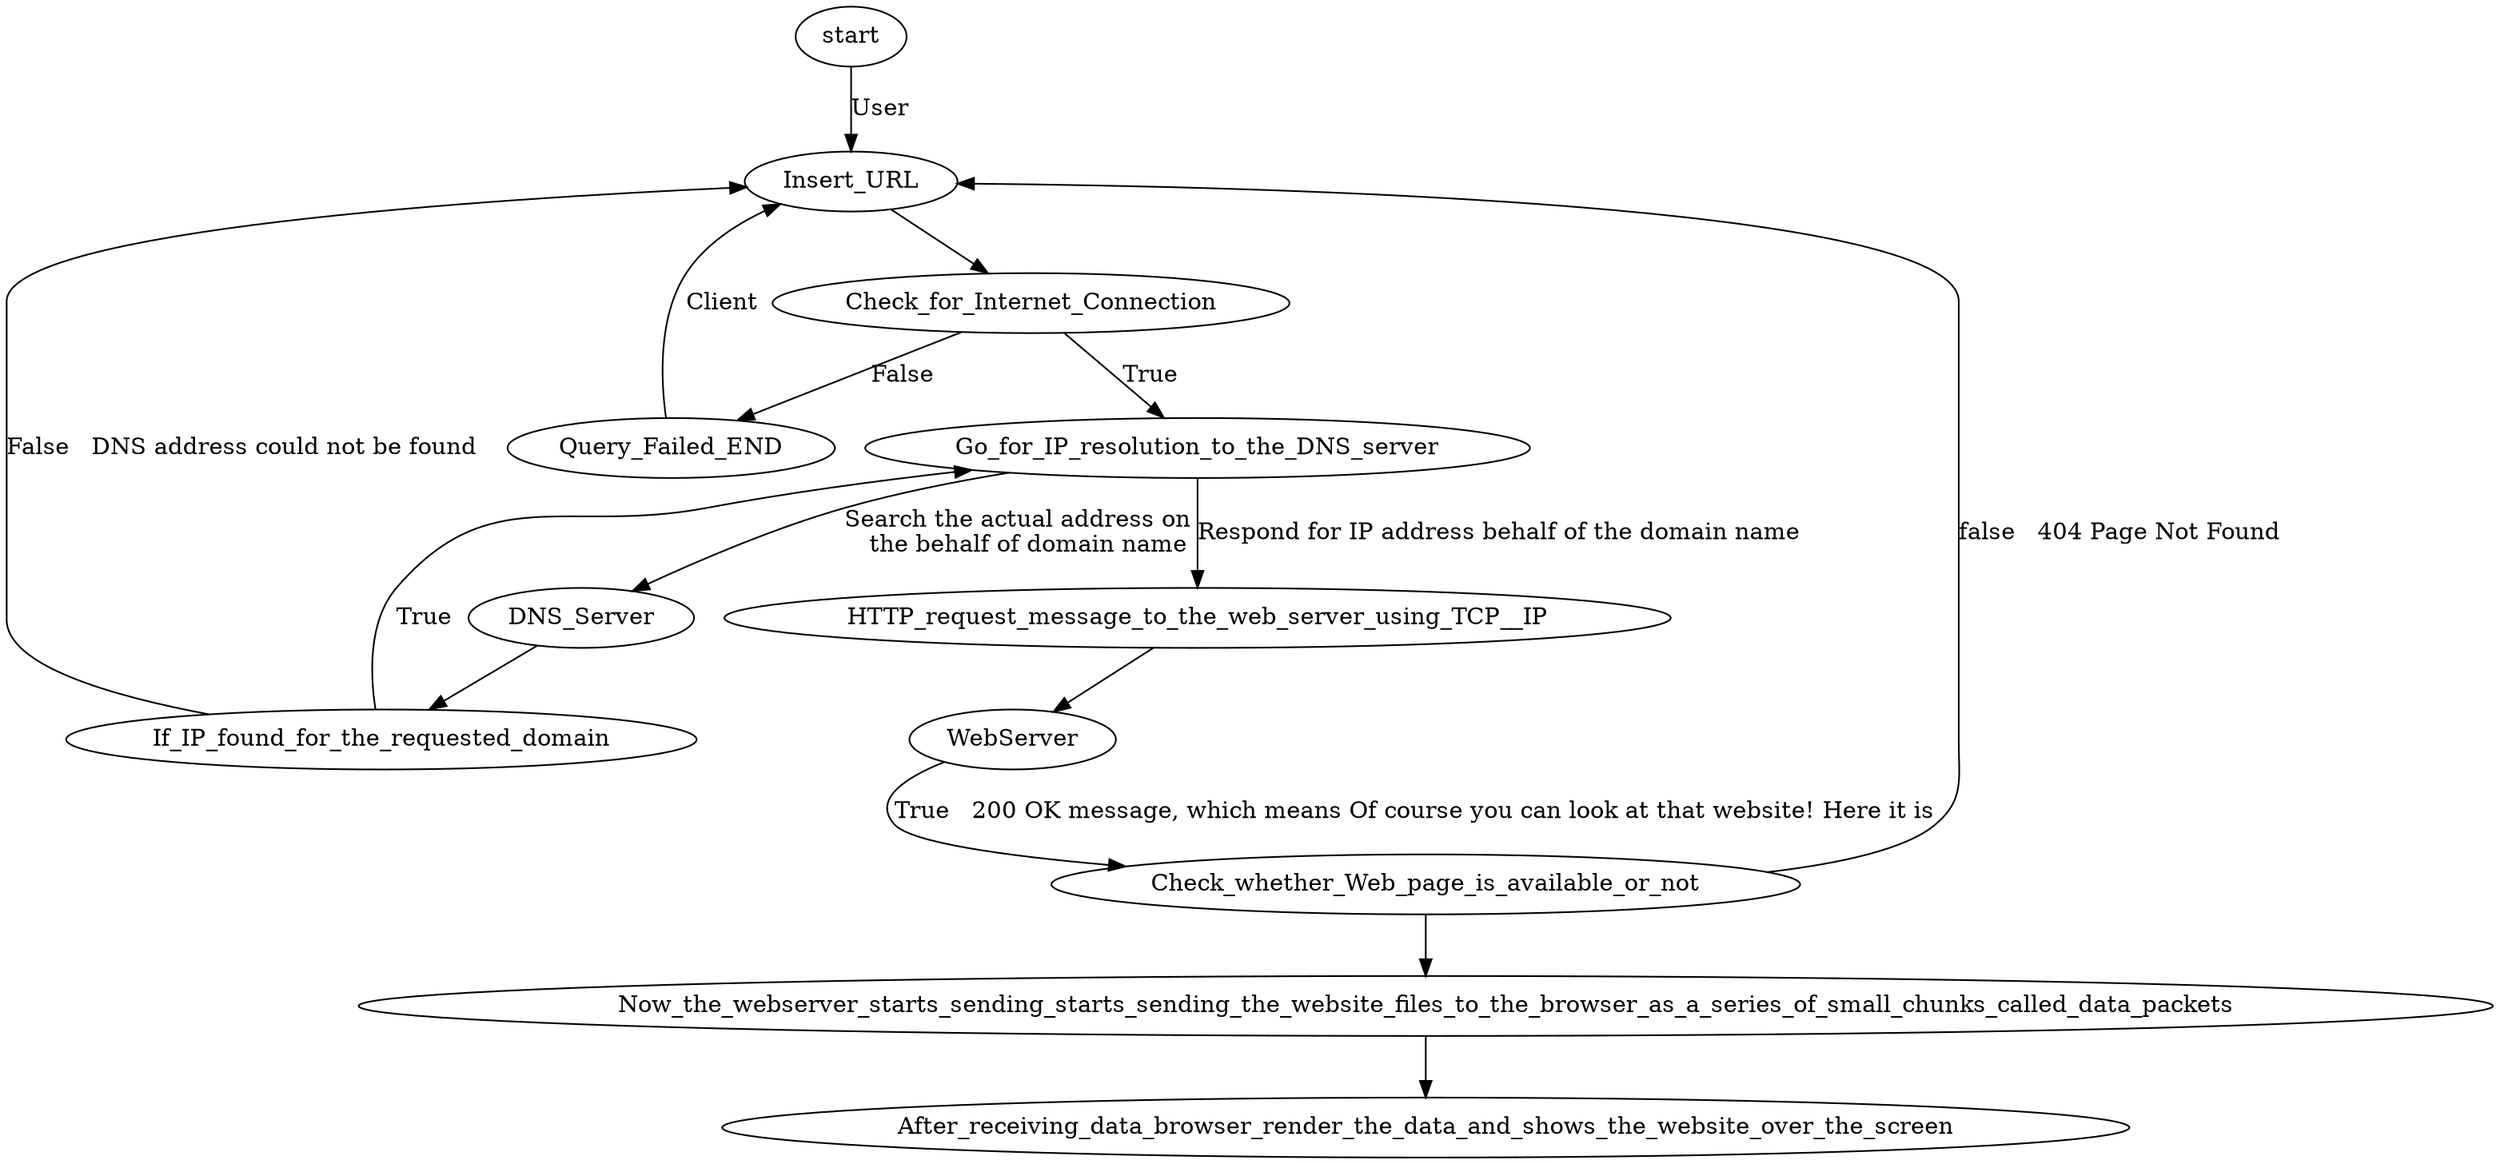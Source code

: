 digraph G{
   start -> Insert_URL[label="User", weight="User"]

   Insert_URL -> Check_for_Internet_Connection
 
   Check_for_Internet_Connection -> Go_for_IP_resolution_to_the_DNS_server[label="True", weight="True"] 

   Check_for_Internet_Connection -> Query_Failed_END[label="False", weight="False"]

   Query_Failed_END -> Insert_URL[label="Client", weight="Client"]

   Go_for_IP_resolution_to_the_DNS_server -> DNS_Server[label="Search the actual address on
   the behalf of domain name", weight="Search the actual address on
   the behalf of domain name"]

   DNS_Server -> If_IP_found_for_the_requested_domain

   If_IP_found_for_the_requested_domain -> Go_for_IP_resolution_to_the_DNS_server[label="True", weight="True"]

   If_IP_found_for_the_requested_domain -> Insert_URL[label="False   DNS address could not be found", weight="False   DNS address could not be found"]

   Go_for_IP_resolution_to_the_DNS_server -> HTTP_request_message_to_the_web_server_using_TCP__IP[label="Respond for IP address behalf of the domain name", weight="Respond for IP address behalf of the domain name"]


   HTTP_request_message_to_the_web_server_using_TCP__IP -> WebServer

   WebServer -> Check_whether_Web_page_is_available_or_not[label="True   200 OK message, which means Of course you can look at that website! Here it is", weight="True   200 OK message, which means Of course you can look at that website! Here it is"]


    Check_whether_Web_page_is_available_or_not -> Now_the_webserver_starts_sending_starts_sending_the_website_files_to_the_browser_as_a_series_of_small_chunks_called_data_packets

    
   Now_the_webserver_starts_sending_starts_sending_the_website_files_to_the_browser_as_a_series_of_small_chunks_called_data_packets -> After_receiving_data_browser_render_the_data_and_shows_the_website_over_the_screen

    
  Check_whether_Web_page_is_available_or_not -> Insert_URL[label="false   404 Page Not Found", weight="false   404 Page Not Found"]

}
